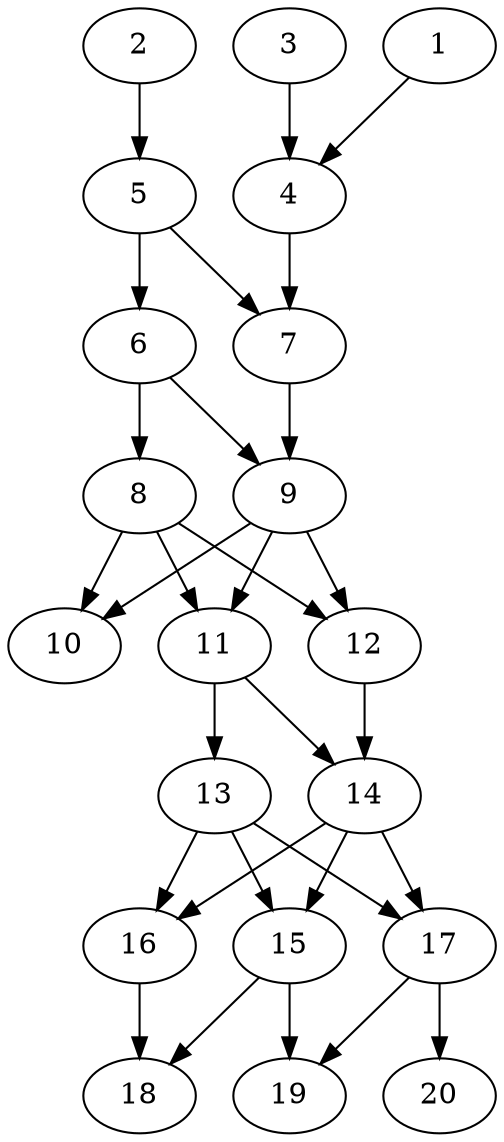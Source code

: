 // DAG automatically generated by daggen at Sat Jul 27 15:36:52 2019
// ./daggen --dot -n 20 --ccr 0.5 --fat 0.4 --regular 0.5 --density 0.8 --mindata 5242880 --maxdata 52428800 
digraph G {
  1 [size="56213504", alpha="0.16", expect_size="28106752"] 
  1 -> 4 [size ="28106752"]
  2 [size="93884416", alpha="0.20", expect_size="46942208"] 
  2 -> 5 [size ="46942208"]
  3 [size="91844608", alpha="0.01", expect_size="45922304"] 
  3 -> 4 [size ="45922304"]
  4 [size="31236096", alpha="0.06", expect_size="15618048"] 
  4 -> 7 [size ="15618048"]
  5 [size="11597824", alpha="0.06", expect_size="5798912"] 
  5 -> 6 [size ="5798912"]
  5 -> 7 [size ="5798912"]
  6 [size="91373568", alpha="0.16", expect_size="45686784"] 
  6 -> 8 [size ="45686784"]
  6 -> 9 [size ="45686784"]
  7 [size="23748608", alpha="0.05", expect_size="11874304"] 
  7 -> 9 [size ="11874304"]
  8 [size="53096448", alpha="0.19", expect_size="26548224"] 
  8 -> 10 [size ="26548224"]
  8 -> 11 [size ="26548224"]
  8 -> 12 [size ="26548224"]
  9 [size="99172352", alpha="0.03", expect_size="49586176"] 
  9 -> 10 [size ="49586176"]
  9 -> 11 [size ="49586176"]
  9 -> 12 [size ="49586176"]
  10 [size="81582080", alpha="0.13", expect_size="40791040"] 
  11 [size="46987264", alpha="0.07", expect_size="23493632"] 
  11 -> 13 [size ="23493632"]
  11 -> 14 [size ="23493632"]
  12 [size="29741056", alpha="0.11", expect_size="14870528"] 
  12 -> 14 [size ="14870528"]
  13 [size="29028352", alpha="0.03", expect_size="14514176"] 
  13 -> 15 [size ="14514176"]
  13 -> 16 [size ="14514176"]
  13 -> 17 [size ="14514176"]
  14 [size="32321536", alpha="0.09", expect_size="16160768"] 
  14 -> 15 [size ="16160768"]
  14 -> 16 [size ="16160768"]
  14 -> 17 [size ="16160768"]
  15 [size="59179008", alpha="0.17", expect_size="29589504"] 
  15 -> 18 [size ="29589504"]
  15 -> 19 [size ="29589504"]
  16 [size="87605248", alpha="0.06", expect_size="43802624"] 
  16 -> 18 [size ="43802624"]
  17 [size="66756608", alpha="0.03", expect_size="33378304"] 
  17 -> 19 [size ="33378304"]
  17 -> 20 [size ="33378304"]
  18 [size="90095616", alpha="0.07", expect_size="45047808"] 
  19 [size="83300352", alpha="0.15", expect_size="41650176"] 
  20 [size="95479808", alpha="0.11", expect_size="47739904"] 
}
